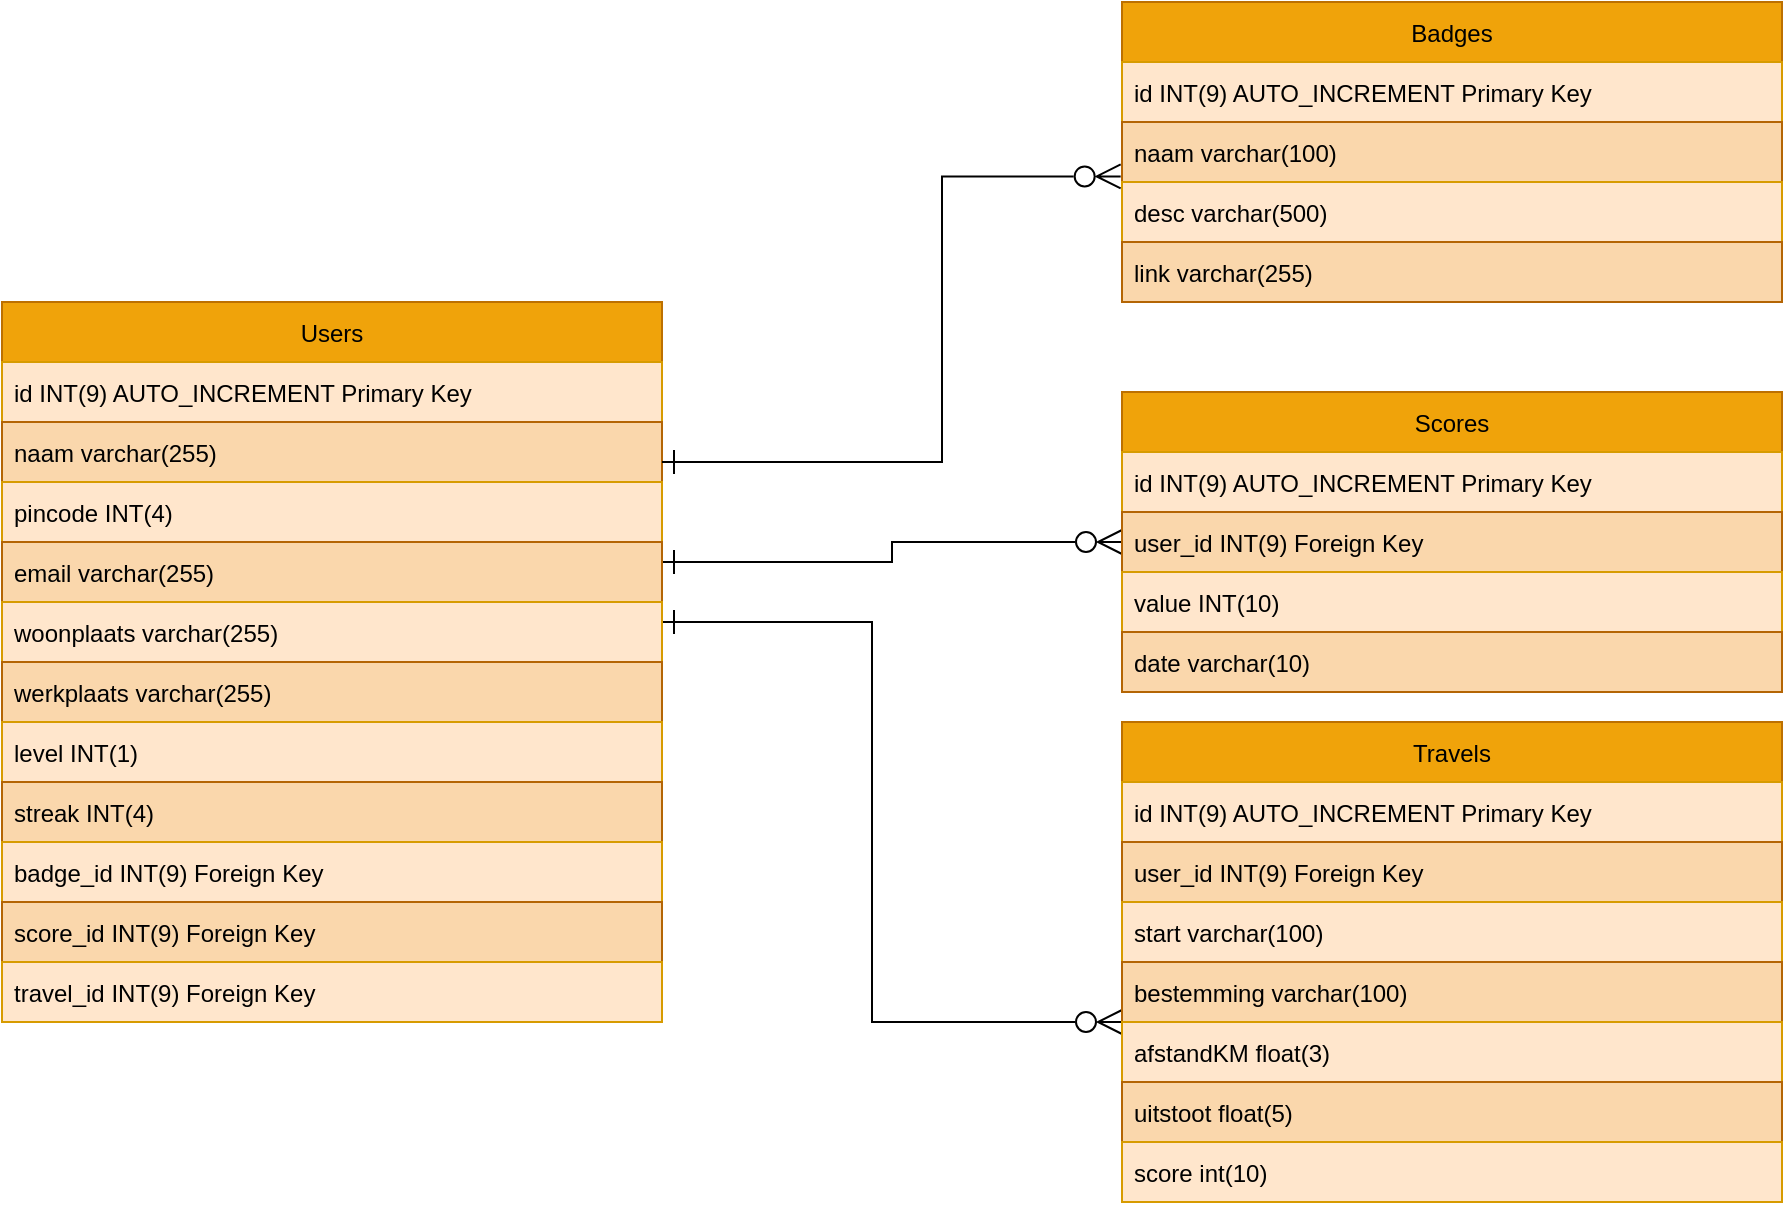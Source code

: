 <mxfile version="18.0.8" type="device"><diagram id="4TJKZd9qZguLlLrtiFum" name="Page-1"><mxGraphModel dx="1424" dy="783" grid="1" gridSize="10" guides="1" tooltips="1" connect="1" arrows="1" fold="1" page="1" pageScale="1" pageWidth="827" pageHeight="1169" math="0" shadow="0"><root><mxCell id="0"/><mxCell id="1" parent="0"/><mxCell id="40Fr02z6PJIuLvZux_sB-19" style="edgeStyle=orthogonalEdgeStyle;rounded=0;orthogonalLoop=1;jettySize=auto;html=1;endArrow=ERzeroToMany;endFill=0;endSize=10;startArrow=ERone;startFill=0;startSize=10;" parent="1" source="40Fr02z6PJIuLvZux_sB-1" target="40Fr02z6PJIuLvZux_sB-11" edge="1"><mxGeometry relative="1" as="geometry"><Array as="points"><mxPoint x="515" y="300"/><mxPoint x="515" y="290"/></Array></mxGeometry></mxCell><mxCell id="40Fr02z6PJIuLvZux_sB-47" style="edgeStyle=orthogonalEdgeStyle;rounded=0;orthogonalLoop=1;jettySize=auto;html=1;startArrow=ERone;startFill=0;endArrow=ERzeroToMany;endFill=0;startSize=10;endSize=10;" parent="1" source="40Fr02z6PJIuLvZux_sB-1" target="40Fr02z6PJIuLvZux_sB-28" edge="1"><mxGeometry relative="1" as="geometry"><Array as="points"><mxPoint x="505" y="330"/><mxPoint x="505" y="530"/></Array></mxGeometry></mxCell><mxCell id="40Fr02z6PJIuLvZux_sB-1" value="Users" style="swimlane;fontStyle=0;childLayout=stackLayout;horizontal=1;startSize=30;horizontalStack=0;resizeParent=1;resizeParentMax=0;resizeLast=0;collapsible=1;marginBottom=0;fillColor=#f0a30a;strokeColor=#BD7000;swimlaneFillColor=default;fontColor=#000000;" parent="1" vertex="1"><mxGeometry x="70" y="170" width="330" height="360" as="geometry"/></mxCell><mxCell id="40Fr02z6PJIuLvZux_sB-2" value="id INT(9) AUTO_INCREMENT Primary Key" style="text;strokeColor=#d79b00;fillColor=#ffe6cc;align=left;verticalAlign=middle;spacingLeft=4;spacingRight=4;overflow=hidden;points=[[0,0.5],[1,0.5]];portConstraint=eastwest;rotatable=0;" parent="40Fr02z6PJIuLvZux_sB-1" vertex="1"><mxGeometry y="30" width="330" height="30" as="geometry"/></mxCell><mxCell id="40Fr02z6PJIuLvZux_sB-3" value="naam varchar(255)" style="text;align=left;verticalAlign=middle;spacingLeft=4;spacingRight=4;overflow=hidden;points=[[0,0.5],[1,0.5]];portConstraint=eastwest;rotatable=0;fillColor=#fad7ac;strokeColor=#b46504;" parent="40Fr02z6PJIuLvZux_sB-1" vertex="1"><mxGeometry y="60" width="330" height="30" as="geometry"/></mxCell><mxCell id="40Fr02z6PJIuLvZux_sB-4" value="pincode INT(4)" style="text;strokeColor=#d79b00;fillColor=#ffe6cc;align=left;verticalAlign=middle;spacingLeft=4;spacingRight=4;overflow=hidden;points=[[0,0.5],[1,0.5]];portConstraint=eastwest;rotatable=0;" parent="40Fr02z6PJIuLvZux_sB-1" vertex="1"><mxGeometry y="90" width="330" height="30" as="geometry"/></mxCell><mxCell id="40Fr02z6PJIuLvZux_sB-5" value="email varchar(255)" style="text;strokeColor=#b46504;fillColor=#fad7ac;align=left;verticalAlign=middle;spacingLeft=4;spacingRight=4;overflow=hidden;points=[[0,0.5],[1,0.5]];portConstraint=eastwest;rotatable=0;" parent="40Fr02z6PJIuLvZux_sB-1" vertex="1"><mxGeometry y="120" width="330" height="30" as="geometry"/></mxCell><mxCell id="40Fr02z6PJIuLvZux_sB-6" value="woonplaats varchar(255)" style="text;strokeColor=#d79b00;fillColor=#ffe6cc;align=left;verticalAlign=middle;spacingLeft=4;spacingRight=4;overflow=hidden;points=[[0,0.5],[1,0.5]];portConstraint=eastwest;rotatable=0;" parent="40Fr02z6PJIuLvZux_sB-1" vertex="1"><mxGeometry y="150" width="330" height="30" as="geometry"/></mxCell><mxCell id="40Fr02z6PJIuLvZux_sB-9" value="werkplaats varchar(255)" style="text;strokeColor=#b46504;fillColor=#fad7ac;align=left;verticalAlign=middle;spacingLeft=4;spacingRight=4;overflow=hidden;points=[[0,0.5],[1,0.5]];portConstraint=eastwest;rotatable=0;" parent="40Fr02z6PJIuLvZux_sB-1" vertex="1"><mxGeometry y="180" width="330" height="30" as="geometry"/></mxCell><mxCell id="40Fr02z6PJIuLvZux_sB-10" value="level INT(1)" style="text;strokeColor=#d79b00;fillColor=#ffe6cc;align=left;verticalAlign=middle;spacingLeft=4;spacingRight=4;overflow=hidden;points=[[0,0.5],[1,0.5]];portConstraint=eastwest;rotatable=0;" parent="40Fr02z6PJIuLvZux_sB-1" vertex="1"><mxGeometry y="210" width="330" height="30" as="geometry"/></mxCell><mxCell id="-COo1rFBQkCe2nKKQ-Ek-1" value="streak INT(4)" style="text;strokeColor=#b46504;fillColor=#fad7ac;align=left;verticalAlign=middle;spacingLeft=4;spacingRight=4;overflow=hidden;points=[[0,0.5],[1,0.5]];portConstraint=eastwest;rotatable=0;" vertex="1" parent="40Fr02z6PJIuLvZux_sB-1"><mxGeometry y="240" width="330" height="30" as="geometry"/></mxCell><mxCell id="-COo1rFBQkCe2nKKQ-Ek-2" value="badge_id INT(9) Foreign Key" style="text;strokeColor=#d79b00;fillColor=#ffe6cc;align=left;verticalAlign=middle;spacingLeft=4;spacingRight=4;overflow=hidden;points=[[0,0.5],[1,0.5]];portConstraint=eastwest;rotatable=0;" vertex="1" parent="40Fr02z6PJIuLvZux_sB-1"><mxGeometry y="270" width="330" height="30" as="geometry"/></mxCell><mxCell id="-COo1rFBQkCe2nKKQ-Ek-3" value="score_id INT(9) Foreign Key" style="text;strokeColor=#b46504;fillColor=#fad7ac;align=left;verticalAlign=middle;spacingLeft=4;spacingRight=4;overflow=hidden;points=[[0,0.5],[1,0.5]];portConstraint=eastwest;rotatable=0;" vertex="1" parent="40Fr02z6PJIuLvZux_sB-1"><mxGeometry y="300" width="330" height="30" as="geometry"/></mxCell><mxCell id="-COo1rFBQkCe2nKKQ-Ek-4" value="travel_id INT(9) Foreign Key" style="text;strokeColor=#d79b00;fillColor=#ffe6cc;align=left;verticalAlign=middle;spacingLeft=4;spacingRight=4;overflow=hidden;points=[[0,0.5],[1,0.5]];portConstraint=eastwest;rotatable=0;" vertex="1" parent="40Fr02z6PJIuLvZux_sB-1"><mxGeometry y="330" width="330" height="30" as="geometry"/></mxCell><mxCell id="40Fr02z6PJIuLvZux_sB-11" value="Scores" style="swimlane;fontStyle=0;childLayout=stackLayout;horizontal=1;startSize=30;horizontalStack=0;resizeParent=1;resizeParentMax=0;resizeLast=0;collapsible=1;marginBottom=0;fillColor=#f0a30a;strokeColor=#BD7000;swimlaneFillColor=default;fontColor=#000000;" parent="1" vertex="1"><mxGeometry x="630" y="215" width="330" height="150" as="geometry"/></mxCell><mxCell id="40Fr02z6PJIuLvZux_sB-12" value="id INT(9) AUTO_INCREMENT Primary Key" style="text;strokeColor=#d79b00;fillColor=#ffe6cc;align=left;verticalAlign=middle;spacingLeft=4;spacingRight=4;overflow=hidden;points=[[0,0.5],[1,0.5]];portConstraint=eastwest;rotatable=0;" parent="40Fr02z6PJIuLvZux_sB-11" vertex="1"><mxGeometry y="30" width="330" height="30" as="geometry"/></mxCell><mxCell id="40Fr02z6PJIuLvZux_sB-20" value="user_id INT(9) Foreign Key" style="text;strokeColor=#b46504;fillColor=#fad7ac;align=left;verticalAlign=middle;spacingLeft=4;spacingRight=4;overflow=hidden;points=[[0,0.5],[1,0.5]];portConstraint=eastwest;rotatable=0;" parent="40Fr02z6PJIuLvZux_sB-11" vertex="1"><mxGeometry y="60" width="330" height="30" as="geometry"/></mxCell><mxCell id="40Fr02z6PJIuLvZux_sB-14" value="value INT(10)" style="text;strokeColor=#d79b00;fillColor=#ffe6cc;align=left;verticalAlign=middle;spacingLeft=4;spacingRight=4;overflow=hidden;points=[[0,0.5],[1,0.5]];portConstraint=eastwest;rotatable=0;" parent="40Fr02z6PJIuLvZux_sB-11" vertex="1"><mxGeometry y="90" width="330" height="30" as="geometry"/></mxCell><mxCell id="40Fr02z6PJIuLvZux_sB-15" value="date varchar(10)" style="text;strokeColor=#b46504;fillColor=#fad7ac;align=left;verticalAlign=middle;spacingLeft=4;spacingRight=4;overflow=hidden;points=[[0,0.5],[1,0.5]];portConstraint=eastwest;rotatable=0;" parent="40Fr02z6PJIuLvZux_sB-11" vertex="1"><mxGeometry y="120" width="330" height="30" as="geometry"/></mxCell><mxCell id="40Fr02z6PJIuLvZux_sB-21" value="Badges" style="swimlane;fontStyle=0;childLayout=stackLayout;horizontal=1;startSize=30;horizontalStack=0;resizeParent=1;resizeParentMax=0;resizeLast=0;collapsible=1;marginBottom=0;fillColor=#f0a30a;strokeColor=#BD7000;swimlaneFillColor=default;fontColor=#000000;" parent="1" vertex="1"><mxGeometry x="630" y="20" width="330" height="150" as="geometry"/></mxCell><mxCell id="40Fr02z6PJIuLvZux_sB-22" value="id INT(9) AUTO_INCREMENT Primary Key" style="text;strokeColor=#d79b00;fillColor=#ffe6cc;align=left;verticalAlign=middle;spacingLeft=4;spacingRight=4;overflow=hidden;points=[[0,0.5],[1,0.5]];portConstraint=eastwest;rotatable=0;" parent="40Fr02z6PJIuLvZux_sB-21" vertex="1"><mxGeometry y="30" width="330" height="30" as="geometry"/></mxCell><mxCell id="40Fr02z6PJIuLvZux_sB-25" value="naam varchar(100)" style="text;strokeColor=#b46504;fillColor=#fad7ac;align=left;verticalAlign=middle;spacingLeft=4;spacingRight=4;overflow=hidden;points=[[0,0.5],[1,0.5]];portConstraint=eastwest;rotatable=0;" parent="40Fr02z6PJIuLvZux_sB-21" vertex="1"><mxGeometry y="60" width="330" height="30" as="geometry"/></mxCell><mxCell id="40Fr02z6PJIuLvZux_sB-26" value="desc varchar(500)" style="text;strokeColor=#d79b00;fillColor=#ffe6cc;align=left;verticalAlign=middle;spacingLeft=4;spacingRight=4;overflow=hidden;points=[[0,0.5],[1,0.5]];portConstraint=eastwest;rotatable=0;" parent="40Fr02z6PJIuLvZux_sB-21" vertex="1"><mxGeometry y="90" width="330" height="30" as="geometry"/></mxCell><mxCell id="40Fr02z6PJIuLvZux_sB-27" value="link varchar(255)" style="text;strokeColor=#b46504;fillColor=#fad7ac;align=left;verticalAlign=middle;spacingLeft=4;spacingRight=4;overflow=hidden;points=[[0,0.5],[1,0.5]];portConstraint=eastwest;rotatable=0;" parent="40Fr02z6PJIuLvZux_sB-21" vertex="1"><mxGeometry y="120" width="330" height="30" as="geometry"/></mxCell><mxCell id="40Fr02z6PJIuLvZux_sB-28" value="Travels" style="swimlane;fontStyle=0;childLayout=stackLayout;horizontal=1;startSize=30;horizontalStack=0;resizeParent=1;resizeParentMax=0;resizeLast=0;collapsible=1;marginBottom=0;fillColor=#f0a30a;strokeColor=#BD7000;swimlaneFillColor=default;fontColor=#000000;" parent="1" vertex="1"><mxGeometry x="630" y="380" width="330" height="240" as="geometry"/></mxCell><mxCell id="40Fr02z6PJIuLvZux_sB-29" value="id INT(9) AUTO_INCREMENT Primary Key" style="text;strokeColor=#d79b00;fillColor=#ffe6cc;align=left;verticalAlign=middle;spacingLeft=4;spacingRight=4;overflow=hidden;points=[[0,0.5],[1,0.5]];portConstraint=eastwest;rotatable=0;" parent="40Fr02z6PJIuLvZux_sB-28" vertex="1"><mxGeometry y="30" width="330" height="30" as="geometry"/></mxCell><mxCell id="40Fr02z6PJIuLvZux_sB-30" value="user_id INT(9) Foreign Key" style="text;strokeColor=#b46504;fillColor=#fad7ac;align=left;verticalAlign=middle;spacingLeft=4;spacingRight=4;overflow=hidden;points=[[0,0.5],[1,0.5]];portConstraint=eastwest;rotatable=0;" parent="40Fr02z6PJIuLvZux_sB-28" vertex="1"><mxGeometry y="60" width="330" height="30" as="geometry"/></mxCell><mxCell id="40Fr02z6PJIuLvZux_sB-32" value="start varchar(100)" style="text;strokeColor=#d79b00;fillColor=#ffe6cc;align=left;verticalAlign=middle;spacingLeft=4;spacingRight=4;overflow=hidden;points=[[0,0.5],[1,0.5]];portConstraint=eastwest;rotatable=0;" parent="40Fr02z6PJIuLvZux_sB-28" vertex="1"><mxGeometry y="90" width="330" height="30" as="geometry"/></mxCell><mxCell id="40Fr02z6PJIuLvZux_sB-43" value="bestemming varchar(100)" style="text;strokeColor=#b46504;fillColor=#fad7ac;align=left;verticalAlign=middle;spacingLeft=4;spacingRight=4;overflow=hidden;points=[[0,0.5],[1,0.5]];portConstraint=eastwest;rotatable=0;" parent="40Fr02z6PJIuLvZux_sB-28" vertex="1"><mxGeometry y="120" width="330" height="30" as="geometry"/></mxCell><mxCell id="40Fr02z6PJIuLvZux_sB-44" value="afstandKM float(3)" style="text;strokeColor=#d79b00;fillColor=#ffe6cc;align=left;verticalAlign=middle;spacingLeft=4;spacingRight=4;overflow=hidden;points=[[0,0.5],[1,0.5]];portConstraint=eastwest;rotatable=0;" parent="40Fr02z6PJIuLvZux_sB-28" vertex="1"><mxGeometry y="150" width="330" height="30" as="geometry"/></mxCell><mxCell id="40Fr02z6PJIuLvZux_sB-45" value="uitstoot float(5)" style="text;strokeColor=#b46504;fillColor=#fad7ac;align=left;verticalAlign=middle;spacingLeft=4;spacingRight=4;overflow=hidden;points=[[0,0.5],[1,0.5]];portConstraint=eastwest;rotatable=0;" parent="40Fr02z6PJIuLvZux_sB-28" vertex="1"><mxGeometry y="180" width="330" height="30" as="geometry"/></mxCell><mxCell id="40Fr02z6PJIuLvZux_sB-46" value="score int(10)" style="text;strokeColor=#d79b00;fillColor=#ffe6cc;align=left;verticalAlign=middle;spacingLeft=4;spacingRight=4;overflow=hidden;points=[[0,0.5],[1,0.5]];portConstraint=eastwest;rotatable=0;" parent="40Fr02z6PJIuLvZux_sB-28" vertex="1"><mxGeometry y="210" width="330" height="30" as="geometry"/></mxCell><mxCell id="-COo1rFBQkCe2nKKQ-Ek-6" style="edgeStyle=orthogonalEdgeStyle;rounded=0;orthogonalLoop=1;jettySize=auto;html=1;endArrow=ERzeroToMany;endFill=0;endSize=10;startArrow=ERone;startFill=0;startSize=10;entryX=-0.002;entryY=-0.093;entryDx=0;entryDy=0;entryPerimeter=0;" edge="1" parent="1" target="40Fr02z6PJIuLvZux_sB-26"><mxGeometry relative="1" as="geometry"><mxPoint x="400" y="250" as="sourcePoint"/><mxPoint x="630" y="240" as="targetPoint"/><Array as="points"><mxPoint x="540" y="250"/><mxPoint x="540" y="107"/></Array></mxGeometry></mxCell></root></mxGraphModel></diagram></mxfile>